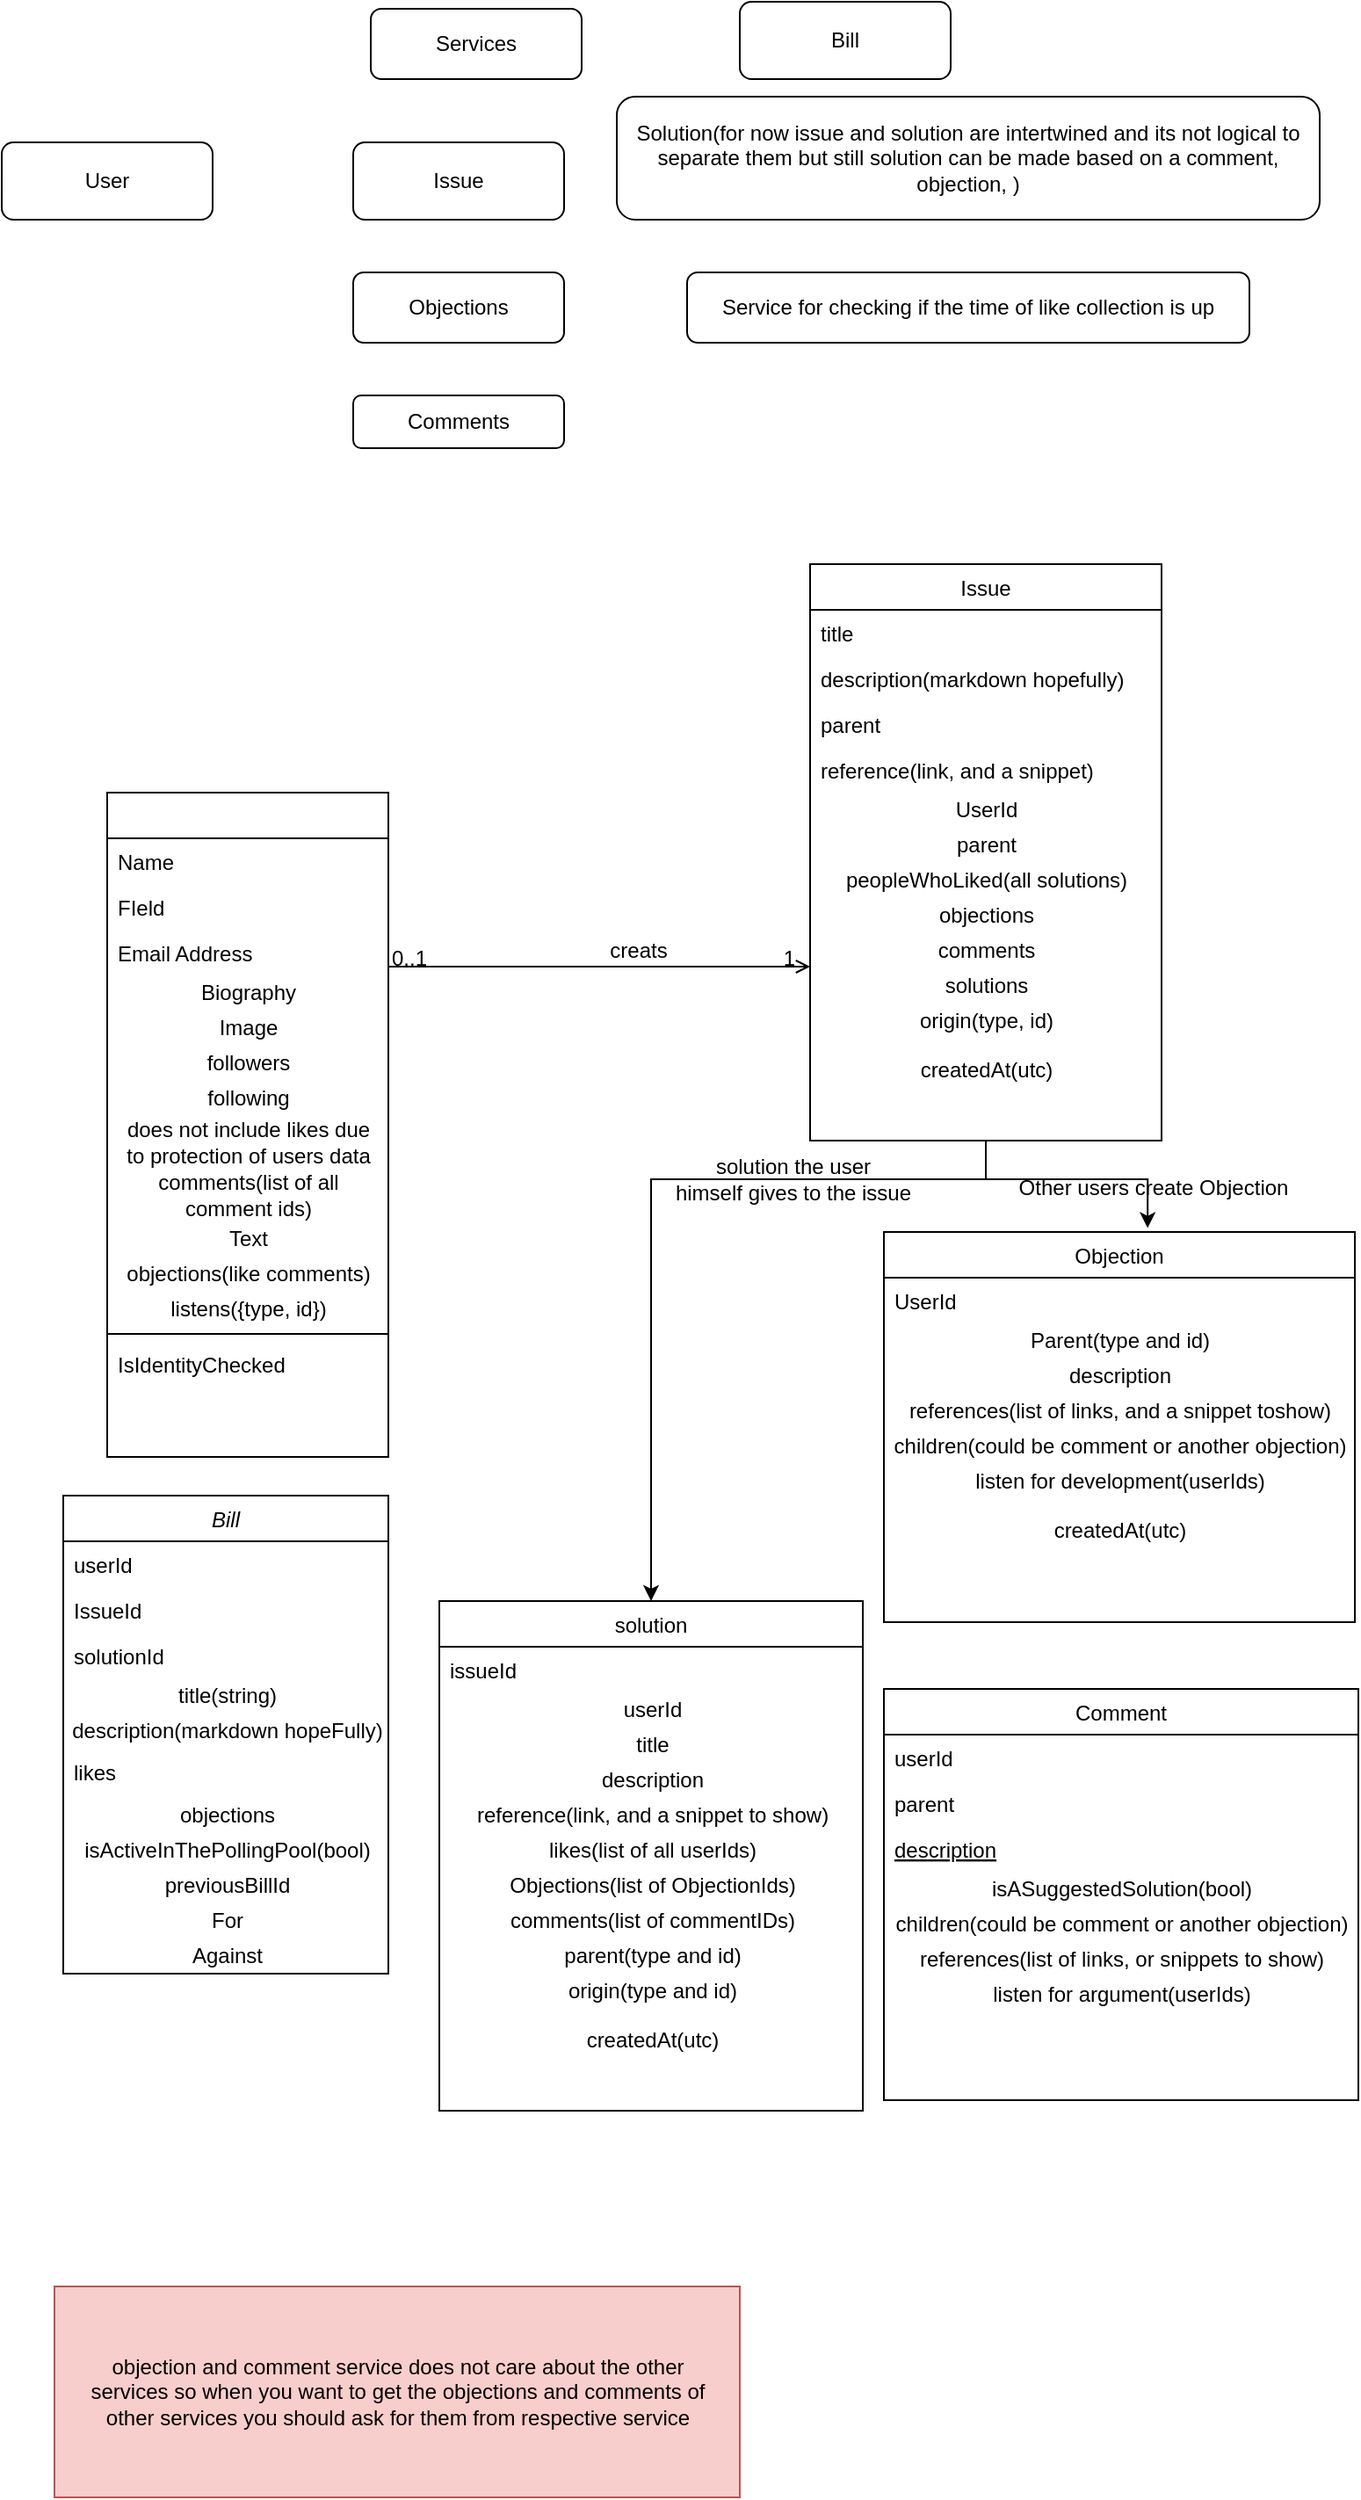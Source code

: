 <mxfile version="14.2.9" type="github">
  <diagram id="C5RBs43oDa-KdzZeNtuy" name="Page-1">
    <mxGraphModel dx="868" dy="1620" grid="1" gridSize="10" guides="1" tooltips="1" connect="1" arrows="1" fold="1" page="1" pageScale="1" pageWidth="827" pageHeight="1169" math="0" shadow="0">
      <root>
        <mxCell id="WIyWlLk6GJQsqaUBKTNV-0" />
        <mxCell id="WIyWlLk6GJQsqaUBKTNV-1" parent="WIyWlLk6GJQsqaUBKTNV-0" />
        <mxCell id="zkfFHV4jXpPFQw0GAbJ--0" value="&#xa;" style="swimlane;fontStyle=2;align=center;verticalAlign=top;childLayout=stackLayout;horizontal=1;startSize=26;horizontalStack=0;resizeParent=1;resizeLast=0;collapsible=1;marginBottom=0;rounded=0;shadow=0;strokeWidth=1;" parent="WIyWlLk6GJQsqaUBKTNV-1" vertex="1">
          <mxGeometry x="110" y="-100" width="160" height="378" as="geometry">
            <mxRectangle x="110" y="60" width="160" height="26" as="alternateBounds" />
          </mxGeometry>
        </mxCell>
        <mxCell id="zkfFHV4jXpPFQw0GAbJ--1" value="Name" style="text;align=left;verticalAlign=top;spacingLeft=4;spacingRight=4;overflow=hidden;rotatable=0;points=[[0,0.5],[1,0.5]];portConstraint=eastwest;" parent="zkfFHV4jXpPFQw0GAbJ--0" vertex="1">
          <mxGeometry y="26" width="160" height="26" as="geometry" />
        </mxCell>
        <mxCell id="zkfFHV4jXpPFQw0GAbJ--2" value="FIeld" style="text;align=left;verticalAlign=top;spacingLeft=4;spacingRight=4;overflow=hidden;rotatable=0;points=[[0,0.5],[1,0.5]];portConstraint=eastwest;rounded=0;shadow=0;html=0;" parent="zkfFHV4jXpPFQw0GAbJ--0" vertex="1">
          <mxGeometry y="52" width="160" height="26" as="geometry" />
        </mxCell>
        <mxCell id="zkfFHV4jXpPFQw0GAbJ--3" value="Email Address" style="text;align=left;verticalAlign=top;spacingLeft=4;spacingRight=4;overflow=hidden;rotatable=0;points=[[0,0.5],[1,0.5]];portConstraint=eastwest;rounded=0;shadow=0;html=0;" parent="zkfFHV4jXpPFQw0GAbJ--0" vertex="1">
          <mxGeometry y="78" width="160" height="26" as="geometry" />
        </mxCell>
        <mxCell id="zxh_IOJaUzvvRiPsSw9C-1" value="Biography" style="text;html=1;resizable=0;autosize=1;align=center;verticalAlign=middle;points=[];fillColor=none;strokeColor=none;rounded=0;" parent="zkfFHV4jXpPFQw0GAbJ--0" vertex="1">
          <mxGeometry y="104" width="160" height="20" as="geometry" />
        </mxCell>
        <mxCell id="zxh_IOJaUzvvRiPsSw9C-0" value="Image" style="text;html=1;resizable=0;autosize=1;align=center;verticalAlign=middle;points=[];fillColor=none;strokeColor=none;rounded=0;" parent="zkfFHV4jXpPFQw0GAbJ--0" vertex="1">
          <mxGeometry y="124" width="160" height="20" as="geometry" />
        </mxCell>
        <mxCell id="zxh_IOJaUzvvRiPsSw9C-3" value="followers" style="text;html=1;resizable=0;autosize=1;align=center;verticalAlign=middle;points=[];fillColor=none;strokeColor=none;rounded=0;" parent="zkfFHV4jXpPFQw0GAbJ--0" vertex="1">
          <mxGeometry y="144" width="160" height="20" as="geometry" />
        </mxCell>
        <mxCell id="zxh_IOJaUzvvRiPsSw9C-2" value="following" style="text;html=1;resizable=0;autosize=1;align=center;verticalAlign=middle;points=[];fillColor=none;strokeColor=none;rounded=0;" parent="zkfFHV4jXpPFQw0GAbJ--0" vertex="1">
          <mxGeometry y="164" width="160" height="20" as="geometry" />
        </mxCell>
        <mxCell id="tyq_wy61kWTudvRGBjyL-11" value="&lt;div&gt;does not include likes due&lt;/div&gt;&lt;div&gt;to protection of users data&lt;br&gt;&lt;/div&gt;" style="text;html=1;resizable=0;autosize=1;align=center;verticalAlign=middle;points=[];fillColor=none;strokeColor=none;rounded=0;" parent="zkfFHV4jXpPFQw0GAbJ--0" vertex="1">
          <mxGeometry y="184" width="160" height="30" as="geometry" />
        </mxCell>
        <mxCell id="tyq_wy61kWTudvRGBjyL-12" value="&lt;div&gt;comments(list of all&lt;/div&gt;&lt;div&gt;comment ids)&lt;/div&gt;" style="text;html=1;resizable=0;autosize=1;align=center;verticalAlign=middle;points=[];fillColor=none;strokeColor=none;rounded=0;" parent="zkfFHV4jXpPFQw0GAbJ--0" vertex="1">
          <mxGeometry y="214" width="160" height="30" as="geometry" />
        </mxCell>
        <mxCell id="tyq_wy61kWTudvRGBjyL-14" value="Text" style="text;html=1;resizable=0;autosize=1;align=center;verticalAlign=middle;points=[];fillColor=none;strokeColor=none;rounded=0;" parent="zkfFHV4jXpPFQw0GAbJ--0" vertex="1">
          <mxGeometry y="244" width="160" height="20" as="geometry" />
        </mxCell>
        <mxCell id="tyq_wy61kWTudvRGBjyL-13" value="objections(like comments)" style="text;html=1;resizable=0;autosize=1;align=center;verticalAlign=middle;points=[];fillColor=none;strokeColor=none;rounded=0;" parent="zkfFHV4jXpPFQw0GAbJ--0" vertex="1">
          <mxGeometry y="264" width="160" height="20" as="geometry" />
        </mxCell>
        <mxCell id="tyq_wy61kWTudvRGBjyL-16" value="listens({type, id})" style="text;html=1;resizable=0;autosize=1;align=center;verticalAlign=middle;points=[];fillColor=none;strokeColor=none;rounded=0;" parent="zkfFHV4jXpPFQw0GAbJ--0" vertex="1">
          <mxGeometry y="284" width="160" height="20" as="geometry" />
        </mxCell>
        <mxCell id="zkfFHV4jXpPFQw0GAbJ--4" value="" style="line;html=1;strokeWidth=1;align=left;verticalAlign=middle;spacingTop=-1;spacingLeft=3;spacingRight=3;rotatable=0;labelPosition=right;points=[];portConstraint=eastwest;" parent="zkfFHV4jXpPFQw0GAbJ--0" vertex="1">
          <mxGeometry y="304" width="160" height="8" as="geometry" />
        </mxCell>
        <mxCell id="zkfFHV4jXpPFQw0GAbJ--5" value="IsIdentityChecked" style="text;align=left;verticalAlign=top;spacingLeft=4;spacingRight=4;overflow=hidden;rotatable=0;points=[[0,0.5],[1,0.5]];portConstraint=eastwest;" parent="zkfFHV4jXpPFQw0GAbJ--0" vertex="1">
          <mxGeometry y="312" width="160" height="26" as="geometry" />
        </mxCell>
        <mxCell id="zkfFHV4jXpPFQw0GAbJ--6" value="Comment" style="swimlane;fontStyle=0;align=center;verticalAlign=top;childLayout=stackLayout;horizontal=1;startSize=26;horizontalStack=0;resizeParent=1;resizeLast=0;collapsible=1;marginBottom=0;rounded=0;shadow=0;strokeWidth=1;" parent="WIyWlLk6GJQsqaUBKTNV-1" vertex="1">
          <mxGeometry x="552" y="410" width="270" height="234" as="geometry">
            <mxRectangle x="130" y="380" width="160" height="26" as="alternateBounds" />
          </mxGeometry>
        </mxCell>
        <mxCell id="zkfFHV4jXpPFQw0GAbJ--7" value="userId" style="text;align=left;verticalAlign=top;spacingLeft=4;spacingRight=4;overflow=hidden;rotatable=0;points=[[0,0.5],[1,0.5]];portConstraint=eastwest;" parent="zkfFHV4jXpPFQw0GAbJ--6" vertex="1">
          <mxGeometry y="26" width="270" height="26" as="geometry" />
        </mxCell>
        <mxCell id="zkfFHV4jXpPFQw0GAbJ--8" value="parent" style="text;align=left;verticalAlign=top;spacingLeft=4;spacingRight=4;overflow=hidden;rotatable=0;points=[[0,0.5],[1,0.5]];portConstraint=eastwest;rounded=0;shadow=0;html=0;" parent="zkfFHV4jXpPFQw0GAbJ--6" vertex="1">
          <mxGeometry y="52" width="270" height="26" as="geometry" />
        </mxCell>
        <mxCell id="zkfFHV4jXpPFQw0GAbJ--10" value="description" style="text;align=left;verticalAlign=top;spacingLeft=4;spacingRight=4;overflow=hidden;rotatable=0;points=[[0,0.5],[1,0.5]];portConstraint=eastwest;fontStyle=4" parent="zkfFHV4jXpPFQw0GAbJ--6" vertex="1">
          <mxGeometry y="78" width="270" height="26" as="geometry" />
        </mxCell>
        <mxCell id="zxh_IOJaUzvvRiPsSw9C-47" value="isASuggestedSolution(bool)" style="text;html=1;resizable=0;autosize=1;align=center;verticalAlign=middle;points=[];fillColor=none;strokeColor=none;rounded=0;" parent="zkfFHV4jXpPFQw0GAbJ--6" vertex="1">
          <mxGeometry y="104" width="270" height="20" as="geometry" />
        </mxCell>
        <mxCell id="Yoz-Cq8pjtPI0Sw9EVgI-1" value="children(could be comment or another objection)" style="text;html=1;resizable=0;autosize=1;align=center;verticalAlign=middle;points=[];fillColor=none;strokeColor=none;rounded=0;" parent="zkfFHV4jXpPFQw0GAbJ--6" vertex="1">
          <mxGeometry y="124" width="270" height="20" as="geometry" />
        </mxCell>
        <mxCell id="rIaj8euSUsr_NjJzYKaY-0" value="references(list of links, or snippets to show)" style="text;html=1;resizable=0;autosize=1;align=center;verticalAlign=middle;points=[];fillColor=none;strokeColor=none;rounded=0;" parent="zkfFHV4jXpPFQw0GAbJ--6" vertex="1">
          <mxGeometry y="144" width="270" height="20" as="geometry" />
        </mxCell>
        <mxCell id="tyq_wy61kWTudvRGBjyL-3" value="listen for argument(userIds)" style="text;html=1;resizable=0;autosize=1;align=center;verticalAlign=middle;points=[];fillColor=none;strokeColor=none;rounded=0;" parent="zkfFHV4jXpPFQw0GAbJ--6" vertex="1">
          <mxGeometry y="164" width="270" height="20" as="geometry" />
        </mxCell>
        <mxCell id="zkfFHV4jXpPFQw0GAbJ--13" value="Objection" style="swimlane;fontStyle=0;align=center;verticalAlign=top;childLayout=stackLayout;horizontal=1;startSize=26;horizontalStack=0;resizeParent=1;resizeLast=0;collapsible=1;marginBottom=0;rounded=0;shadow=0;strokeWidth=1;" parent="WIyWlLk6GJQsqaUBKTNV-1" vertex="1">
          <mxGeometry x="552" y="150" width="268" height="222" as="geometry">
            <mxRectangle x="340" y="380" width="170" height="26" as="alternateBounds" />
          </mxGeometry>
        </mxCell>
        <mxCell id="zkfFHV4jXpPFQw0GAbJ--14" value="UserId" style="text;align=left;verticalAlign=top;spacingLeft=4;spacingRight=4;overflow=hidden;rotatable=0;points=[[0,0.5],[1,0.5]];portConstraint=eastwest;" parent="zkfFHV4jXpPFQw0GAbJ--13" vertex="1">
          <mxGeometry y="26" width="268" height="26" as="geometry" />
        </mxCell>
        <mxCell id="zxh_IOJaUzvvRiPsSw9C-12" value="Parent(type and id)" style="text;html=1;resizable=0;autosize=1;align=center;verticalAlign=middle;points=[];fillColor=none;strokeColor=none;rounded=0;" parent="zkfFHV4jXpPFQw0GAbJ--13" vertex="1">
          <mxGeometry y="52" width="268" height="20" as="geometry" />
        </mxCell>
        <mxCell id="zxh_IOJaUzvvRiPsSw9C-13" value="description" style="text;html=1;resizable=0;autosize=1;align=center;verticalAlign=middle;points=[];fillColor=none;strokeColor=none;rounded=0;" parent="zkfFHV4jXpPFQw0GAbJ--13" vertex="1">
          <mxGeometry y="72" width="268" height="20" as="geometry" />
        </mxCell>
        <mxCell id="zxh_IOJaUzvvRiPsSw9C-14" value="references(list of links, and a snippet toshow)" style="text;html=1;resizable=0;autosize=1;align=center;verticalAlign=middle;points=[];fillColor=none;strokeColor=none;rounded=0;" parent="zkfFHV4jXpPFQw0GAbJ--13" vertex="1">
          <mxGeometry y="92" width="268" height="20" as="geometry" />
        </mxCell>
        <mxCell id="Yoz-Cq8pjtPI0Sw9EVgI-0" value="children(could be comment or another objection)" style="text;html=1;resizable=0;autosize=1;align=center;verticalAlign=middle;points=[];fillColor=none;strokeColor=none;rounded=0;" parent="zkfFHV4jXpPFQw0GAbJ--13" vertex="1">
          <mxGeometry y="112" width="268" height="20" as="geometry" />
        </mxCell>
        <mxCell id="tyq_wy61kWTudvRGBjyL-2" value="listen for development(userIds)" style="text;html=1;resizable=0;autosize=1;align=center;verticalAlign=middle;points=[];fillColor=none;strokeColor=none;rounded=0;" parent="zkfFHV4jXpPFQw0GAbJ--13" vertex="1">
          <mxGeometry y="132" width="268" height="20" as="geometry" />
        </mxCell>
        <mxCell id="ktUT5u6oJ19EP6v2TXps-3" value="&#xa;createdAt(utc)&#xa;&#xa;" style="text;html=1;resizable=0;autosize=1;align=center;verticalAlign=middle;points=[];fillColor=none;strokeColor=none;rounded=0;" parent="zkfFHV4jXpPFQw0GAbJ--13" vertex="1">
          <mxGeometry y="152" width="268" height="50" as="geometry" />
        </mxCell>
        <mxCell id="zxh_IOJaUzvvRiPsSw9C-9" style="edgeStyle=orthogonalEdgeStyle;rounded=0;orthogonalLoop=1;jettySize=auto;html=1;exitX=0.5;exitY=1;exitDx=0;exitDy=0;entryX=0.56;entryY=-0.01;entryDx=0;entryDy=0;entryPerimeter=0;" parent="WIyWlLk6GJQsqaUBKTNV-1" source="zkfFHV4jXpPFQw0GAbJ--17" target="zkfFHV4jXpPFQw0GAbJ--13" edge="1">
          <mxGeometry relative="1" as="geometry">
            <Array as="points">
              <mxPoint x="610" y="120" />
              <mxPoint x="702" y="120" />
            </Array>
            <mxPoint x="800" y="90" as="targetPoint" />
          </mxGeometry>
        </mxCell>
        <mxCell id="zxh_IOJaUzvvRiPsSw9C-21" style="edgeStyle=orthogonalEdgeStyle;rounded=0;orthogonalLoop=1;jettySize=auto;html=1;exitX=0.5;exitY=1;exitDx=0;exitDy=0;entryX=0.5;entryY=0;entryDx=0;entryDy=0;" parent="WIyWlLk6GJQsqaUBKTNV-1" source="zkfFHV4jXpPFQw0GAbJ--17" target="zxh_IOJaUzvvRiPsSw9C-15" edge="1">
          <mxGeometry relative="1" as="geometry">
            <Array as="points">
              <mxPoint x="610" y="120" />
              <mxPoint x="420" y="120" />
            </Array>
          </mxGeometry>
        </mxCell>
        <mxCell id="zkfFHV4jXpPFQw0GAbJ--17" value="Issue" style="swimlane;fontStyle=0;align=center;verticalAlign=top;childLayout=stackLayout;horizontal=1;startSize=26;horizontalStack=0;resizeParent=1;resizeLast=0;collapsible=1;marginBottom=0;rounded=0;shadow=0;strokeWidth=1;" parent="WIyWlLk6GJQsqaUBKTNV-1" vertex="1">
          <mxGeometry x="510" y="-230" width="200" height="328" as="geometry">
            <mxRectangle x="508" y="47" width="160" height="26" as="alternateBounds" />
          </mxGeometry>
        </mxCell>
        <mxCell id="zkfFHV4jXpPFQw0GAbJ--18" value="title" style="text;align=left;verticalAlign=top;spacingLeft=4;spacingRight=4;overflow=hidden;rotatable=0;points=[[0,0.5],[1,0.5]];portConstraint=eastwest;" parent="zkfFHV4jXpPFQw0GAbJ--17" vertex="1">
          <mxGeometry y="26" width="200" height="26" as="geometry" />
        </mxCell>
        <mxCell id="zkfFHV4jXpPFQw0GAbJ--19" value="description(markdown hopefully)" style="text;align=left;verticalAlign=top;spacingLeft=4;spacingRight=4;overflow=hidden;rotatable=0;points=[[0,0.5],[1,0.5]];portConstraint=eastwest;rounded=0;shadow=0;html=0;" parent="zkfFHV4jXpPFQw0GAbJ--17" vertex="1">
          <mxGeometry y="52" width="200" height="26" as="geometry" />
        </mxCell>
        <mxCell id="zkfFHV4jXpPFQw0GAbJ--21" value="parent" style="text;align=left;verticalAlign=top;spacingLeft=4;spacingRight=4;overflow=hidden;rotatable=0;points=[[0,0.5],[1,0.5]];portConstraint=eastwest;rounded=0;shadow=0;html=0;" parent="zkfFHV4jXpPFQw0GAbJ--17" vertex="1">
          <mxGeometry y="78" width="200" height="26" as="geometry" />
        </mxCell>
        <mxCell id="zkfFHV4jXpPFQw0GAbJ--22" value="reference(link, and a snippet)" style="text;align=left;verticalAlign=top;spacingLeft=4;spacingRight=4;overflow=hidden;rotatable=0;points=[[0,0.5],[1,0.5]];portConstraint=eastwest;rounded=0;shadow=0;html=0;" parent="zkfFHV4jXpPFQw0GAbJ--17" vertex="1">
          <mxGeometry y="104" width="200" height="26" as="geometry" />
        </mxCell>
        <mxCell id="zxh_IOJaUzvvRiPsSw9C-11" value="UserId" style="text;html=1;resizable=0;autosize=1;align=center;verticalAlign=middle;points=[];fillColor=none;strokeColor=none;rounded=0;" parent="zkfFHV4jXpPFQw0GAbJ--17" vertex="1">
          <mxGeometry y="130" width="200" height="20" as="geometry" />
        </mxCell>
        <mxCell id="zxh_IOJaUzvvRiPsSw9C-33" value="parent" style="text;html=1;resizable=0;autosize=1;align=center;verticalAlign=middle;points=[];fillColor=none;strokeColor=none;rounded=0;" parent="zkfFHV4jXpPFQw0GAbJ--17" vertex="1">
          <mxGeometry y="150" width="200" height="20" as="geometry" />
        </mxCell>
        <mxCell id="zxh_IOJaUzvvRiPsSw9C-34" value="peopleWhoLiked(all solutions)" style="text;html=1;resizable=0;autosize=1;align=center;verticalAlign=middle;points=[];fillColor=none;strokeColor=none;rounded=0;" parent="zkfFHV4jXpPFQw0GAbJ--17" vertex="1">
          <mxGeometry y="170" width="200" height="20" as="geometry" />
        </mxCell>
        <mxCell id="zxh_IOJaUzvvRiPsSw9C-38" value="objections" style="text;html=1;resizable=0;autosize=1;align=center;verticalAlign=middle;points=[];fillColor=none;strokeColor=none;rounded=0;" parent="zkfFHV4jXpPFQw0GAbJ--17" vertex="1">
          <mxGeometry y="190" width="200" height="20" as="geometry" />
        </mxCell>
        <mxCell id="zxh_IOJaUzvvRiPsSw9C-39" value="comments" style="text;html=1;resizable=0;autosize=1;align=center;verticalAlign=middle;points=[];fillColor=none;strokeColor=none;rounded=0;" parent="zkfFHV4jXpPFQw0GAbJ--17" vertex="1">
          <mxGeometry y="210" width="200" height="20" as="geometry" />
        </mxCell>
        <mxCell id="Yoz-Cq8pjtPI0Sw9EVgI-4" value="solutions" style="text;html=1;resizable=0;autosize=1;align=center;verticalAlign=middle;points=[];fillColor=none;strokeColor=none;rounded=0;" parent="zkfFHV4jXpPFQw0GAbJ--17" vertex="1">
          <mxGeometry y="230" width="200" height="20" as="geometry" />
        </mxCell>
        <mxCell id="UheMjuMVvRFDNfOyZ5eY-12" value="origin(type, id)" style="text;html=1;resizable=0;autosize=1;align=center;verticalAlign=middle;points=[];fillColor=none;strokeColor=none;rounded=0;" parent="zkfFHV4jXpPFQw0GAbJ--17" vertex="1">
          <mxGeometry y="250" width="200" height="20" as="geometry" />
        </mxCell>
        <mxCell id="ktUT5u6oJ19EP6v2TXps-4" value="&#xa;createdAt(utc)&#xa;&#xa;" style="text;html=1;resizable=0;autosize=1;align=center;verticalAlign=middle;points=[];fillColor=none;strokeColor=none;rounded=0;" parent="zkfFHV4jXpPFQw0GAbJ--17" vertex="1">
          <mxGeometry y="270" width="200" height="50" as="geometry" />
        </mxCell>
        <mxCell id="zkfFHV4jXpPFQw0GAbJ--26" value="" style="endArrow=open;shadow=0;strokeWidth=1;rounded=0;endFill=1;edgeStyle=elbowEdgeStyle;elbow=vertical;" parent="WIyWlLk6GJQsqaUBKTNV-1" source="zkfFHV4jXpPFQw0GAbJ--0" target="zkfFHV4jXpPFQw0GAbJ--17" edge="1">
          <mxGeometry x="0.5" y="41" relative="1" as="geometry">
            <mxPoint x="380" y="192" as="sourcePoint" />
            <mxPoint x="540" y="192" as="targetPoint" />
            <mxPoint x="-40" y="32" as="offset" />
          </mxGeometry>
        </mxCell>
        <mxCell id="zkfFHV4jXpPFQw0GAbJ--27" value="0..1" style="resizable=0;align=left;verticalAlign=bottom;labelBackgroundColor=none;fontSize=12;" parent="zkfFHV4jXpPFQw0GAbJ--26" connectable="0" vertex="1">
          <mxGeometry x="-1" relative="1" as="geometry">
            <mxPoint y="4" as="offset" />
          </mxGeometry>
        </mxCell>
        <mxCell id="zkfFHV4jXpPFQw0GAbJ--28" value="1" style="resizable=0;align=right;verticalAlign=bottom;labelBackgroundColor=none;fontSize=12;" parent="zkfFHV4jXpPFQw0GAbJ--26" connectable="0" vertex="1">
          <mxGeometry x="1" relative="1" as="geometry">
            <mxPoint x="-7" y="4" as="offset" />
          </mxGeometry>
        </mxCell>
        <mxCell id="zkfFHV4jXpPFQw0GAbJ--29" value="creats" style="text;html=1;resizable=0;points=[];;align=center;verticalAlign=middle;labelBackgroundColor=none;rounded=0;shadow=0;strokeWidth=1;fontSize=12;" parent="zkfFHV4jXpPFQw0GAbJ--26" vertex="1" connectable="0">
          <mxGeometry x="0.5" y="49" relative="1" as="geometry">
            <mxPoint x="-38" y="40" as="offset" />
          </mxGeometry>
        </mxCell>
        <mxCell id="zxh_IOJaUzvvRiPsSw9C-10" value="Other users create Objection" style="text;html=1;resizable=0;autosize=1;align=center;verticalAlign=middle;points=[];fillColor=none;strokeColor=none;rounded=0;" parent="WIyWlLk6GJQsqaUBKTNV-1" vertex="1">
          <mxGeometry x="620" y="115" width="170" height="20" as="geometry" />
        </mxCell>
        <mxCell id="zxh_IOJaUzvvRiPsSw9C-15" value="solution" style="swimlane;fontStyle=0;align=center;verticalAlign=top;childLayout=stackLayout;horizontal=1;startSize=26;horizontalStack=0;resizeParent=1;resizeLast=0;collapsible=1;marginBottom=0;rounded=0;shadow=0;strokeWidth=1;" parent="WIyWlLk6GJQsqaUBKTNV-1" vertex="1">
          <mxGeometry x="299" y="360" width="241" height="290" as="geometry">
            <mxRectangle x="470" y="310" width="170" height="26" as="alternateBounds" />
          </mxGeometry>
        </mxCell>
        <mxCell id="zxh_IOJaUzvvRiPsSw9C-16" value="issueId" style="text;align=left;verticalAlign=top;spacingLeft=4;spacingRight=4;overflow=hidden;rotatable=0;points=[[0,0.5],[1,0.5]];portConstraint=eastwest;" parent="zxh_IOJaUzvvRiPsSw9C-15" vertex="1">
          <mxGeometry y="26" width="241" height="26" as="geometry" />
        </mxCell>
        <mxCell id="zxh_IOJaUzvvRiPsSw9C-17" value="userId" style="text;html=1;resizable=0;autosize=1;align=center;verticalAlign=middle;points=[];fillColor=none;strokeColor=none;rounded=0;" parent="zxh_IOJaUzvvRiPsSw9C-15" vertex="1">
          <mxGeometry y="52" width="241" height="20" as="geometry" />
        </mxCell>
        <mxCell id="zxh_IOJaUzvvRiPsSw9C-18" value="title" style="text;html=1;resizable=0;autosize=1;align=center;verticalAlign=middle;points=[];fillColor=none;strokeColor=none;rounded=0;" parent="zxh_IOJaUzvvRiPsSw9C-15" vertex="1">
          <mxGeometry y="72" width="241" height="20" as="geometry" />
        </mxCell>
        <mxCell id="zxh_IOJaUzvvRiPsSw9C-19" value="description" style="text;html=1;resizable=0;autosize=1;align=center;verticalAlign=middle;points=[];fillColor=none;strokeColor=none;rounded=0;" parent="zxh_IOJaUzvvRiPsSw9C-15" vertex="1">
          <mxGeometry y="92" width="241" height="20" as="geometry" />
        </mxCell>
        <mxCell id="zxh_IOJaUzvvRiPsSw9C-20" value="reference(link, and a snippet to show)" style="text;html=1;resizable=0;autosize=1;align=center;verticalAlign=middle;points=[];fillColor=none;strokeColor=none;rounded=0;" parent="zxh_IOJaUzvvRiPsSw9C-15" vertex="1">
          <mxGeometry y="112" width="241" height="20" as="geometry" />
        </mxCell>
        <mxCell id="zxh_IOJaUzvvRiPsSw9C-35" value="likes(list of all userIds)" style="text;html=1;resizable=0;autosize=1;align=center;verticalAlign=middle;points=[];fillColor=none;strokeColor=none;rounded=0;" parent="zxh_IOJaUzvvRiPsSw9C-15" vertex="1">
          <mxGeometry y="132" width="241" height="20" as="geometry" />
        </mxCell>
        <mxCell id="zxh_IOJaUzvvRiPsSw9C-36" value="Objections(list of ObjectionIds)" style="text;html=1;resizable=0;autosize=1;align=center;verticalAlign=middle;points=[];fillColor=none;strokeColor=none;rounded=0;" parent="zxh_IOJaUzvvRiPsSw9C-15" vertex="1">
          <mxGeometry y="152" width="241" height="20" as="geometry" />
        </mxCell>
        <mxCell id="zxh_IOJaUzvvRiPsSw9C-37" value="comments(list of commentIDs)" style="text;html=1;resizable=0;autosize=1;align=center;verticalAlign=middle;points=[];fillColor=none;strokeColor=none;rounded=0;" parent="zxh_IOJaUzvvRiPsSw9C-15" vertex="1">
          <mxGeometry y="172" width="241" height="20" as="geometry" />
        </mxCell>
        <mxCell id="UheMjuMVvRFDNfOyZ5eY-0" value="parent(type and id)" style="text;html=1;resizable=0;autosize=1;align=center;verticalAlign=middle;points=[];fillColor=none;strokeColor=none;rounded=0;" parent="zxh_IOJaUzvvRiPsSw9C-15" vertex="1">
          <mxGeometry y="192" width="241" height="20" as="geometry" />
        </mxCell>
        <mxCell id="UheMjuMVvRFDNfOyZ5eY-1" value="origin(type and id)" style="text;html=1;resizable=0;autosize=1;align=center;verticalAlign=middle;points=[];fillColor=none;strokeColor=none;rounded=0;" parent="zxh_IOJaUzvvRiPsSw9C-15" vertex="1">
          <mxGeometry y="212" width="241" height="20" as="geometry" />
        </mxCell>
        <mxCell id="ktUT5u6oJ19EP6v2TXps-0" value="&#xa;createdAt(utc)&#xa;&#xa;" style="text;html=1;resizable=0;autosize=1;align=center;verticalAlign=middle;points=[];fillColor=none;strokeColor=none;rounded=0;" parent="zxh_IOJaUzvvRiPsSw9C-15" vertex="1">
          <mxGeometry y="232" width="241" height="50" as="geometry" />
        </mxCell>
        <mxCell id="zxh_IOJaUzvvRiPsSw9C-22" value="&lt;div&gt;solution the user&lt;/div&gt;&lt;div&gt;himself gives to the issue&lt;br&gt;&lt;/div&gt;" style="text;html=1;resizable=0;autosize=1;align=center;verticalAlign=middle;points=[];fillColor=none;strokeColor=none;rounded=0;" parent="WIyWlLk6GJQsqaUBKTNV-1" vertex="1">
          <mxGeometry x="420" y="105" width="160" height="30" as="geometry" />
        </mxCell>
        <mxCell id="zxh_IOJaUzvvRiPsSw9C-23" value="Bill" style="swimlane;fontStyle=2;align=center;verticalAlign=top;childLayout=stackLayout;horizontal=1;startSize=26;horizontalStack=0;resizeParent=1;resizeLast=0;collapsible=1;marginBottom=0;rounded=0;shadow=0;strokeWidth=1;" parent="WIyWlLk6GJQsqaUBKTNV-1" vertex="1">
          <mxGeometry x="85" y="300" width="185" height="272" as="geometry">
            <mxRectangle x="110" y="60" width="160" height="26" as="alternateBounds" />
          </mxGeometry>
        </mxCell>
        <mxCell id="zxh_IOJaUzvvRiPsSw9C-24" value="userId" style="text;align=left;verticalAlign=top;spacingLeft=4;spacingRight=4;overflow=hidden;rotatable=0;points=[[0,0.5],[1,0.5]];portConstraint=eastwest;" parent="zxh_IOJaUzvvRiPsSw9C-23" vertex="1">
          <mxGeometry y="26" width="185" height="26" as="geometry" />
        </mxCell>
        <mxCell id="zxh_IOJaUzvvRiPsSw9C-25" value="IssueId" style="text;align=left;verticalAlign=top;spacingLeft=4;spacingRight=4;overflow=hidden;rotatable=0;points=[[0,0.5],[1,0.5]];portConstraint=eastwest;rounded=0;shadow=0;html=0;" parent="zxh_IOJaUzvvRiPsSw9C-23" vertex="1">
          <mxGeometry y="52" width="185" height="26" as="geometry" />
        </mxCell>
        <mxCell id="zxh_IOJaUzvvRiPsSw9C-26" value="solutionId" style="text;align=left;verticalAlign=top;spacingLeft=4;spacingRight=4;overflow=hidden;rotatable=0;points=[[0,0.5],[1,0.5]];portConstraint=eastwest;rounded=0;shadow=0;html=0;" parent="zxh_IOJaUzvvRiPsSw9C-23" vertex="1">
          <mxGeometry y="78" width="185" height="26" as="geometry" />
        </mxCell>
        <mxCell id="zxh_IOJaUzvvRiPsSw9C-48" value="title(string)" style="text;html=1;resizable=0;autosize=1;align=center;verticalAlign=middle;points=[];fillColor=none;strokeColor=none;rounded=0;" parent="zxh_IOJaUzvvRiPsSw9C-23" vertex="1">
          <mxGeometry y="104" width="185" height="20" as="geometry" />
        </mxCell>
        <mxCell id="zxh_IOJaUzvvRiPsSw9C-49" value="description(markdown hopeFully)" style="text;html=1;resizable=0;autosize=1;align=center;verticalAlign=middle;points=[];fillColor=none;strokeColor=none;rounded=0;" parent="zxh_IOJaUzvvRiPsSw9C-23" vertex="1">
          <mxGeometry y="124" width="185" height="20" as="geometry" />
        </mxCell>
        <mxCell id="zxh_IOJaUzvvRiPsSw9C-32" value="likes" style="text;align=left;verticalAlign=top;spacingLeft=4;spacingRight=4;overflow=hidden;rotatable=0;points=[[0,0.5],[1,0.5]];portConstraint=eastwest;" parent="zxh_IOJaUzvvRiPsSw9C-23" vertex="1">
          <mxGeometry y="144" width="185" height="28" as="geometry" />
        </mxCell>
        <mxCell id="zxh_IOJaUzvvRiPsSw9C-27" value="objections" style="text;html=1;resizable=0;autosize=1;align=center;verticalAlign=middle;points=[];fillColor=none;strokeColor=none;rounded=0;" parent="zxh_IOJaUzvvRiPsSw9C-23" vertex="1">
          <mxGeometry y="172" width="185" height="20" as="geometry" />
        </mxCell>
        <mxCell id="zxh_IOJaUzvvRiPsSw9C-43" value="isActiveInThePollingPool(bool)" style="text;html=1;resizable=0;autosize=1;align=center;verticalAlign=middle;points=[];fillColor=none;strokeColor=none;rounded=0;" parent="zxh_IOJaUzvvRiPsSw9C-23" vertex="1">
          <mxGeometry y="192" width="185" height="20" as="geometry" />
        </mxCell>
        <mxCell id="zxh_IOJaUzvvRiPsSw9C-44" value="previousBillId" style="text;html=1;resizable=0;autosize=1;align=center;verticalAlign=middle;points=[];fillColor=none;strokeColor=none;rounded=0;" parent="zxh_IOJaUzvvRiPsSw9C-23" vertex="1">
          <mxGeometry y="212" width="185" height="20" as="geometry" />
        </mxCell>
        <mxCell id="zxh_IOJaUzvvRiPsSw9C-45" value="For" style="text;html=1;resizable=0;autosize=1;align=center;verticalAlign=middle;points=[];fillColor=none;strokeColor=none;rounded=0;" parent="zxh_IOJaUzvvRiPsSw9C-23" vertex="1">
          <mxGeometry y="232" width="185" height="20" as="geometry" />
        </mxCell>
        <mxCell id="zxh_IOJaUzvvRiPsSw9C-46" value="Against" style="text;html=1;resizable=0;autosize=1;align=center;verticalAlign=middle;points=[];fillColor=none;strokeColor=none;rounded=0;" parent="zxh_IOJaUzvvRiPsSw9C-23" vertex="1">
          <mxGeometry y="252" width="185" height="20" as="geometry" />
        </mxCell>
        <mxCell id="UheMjuMVvRFDNfOyZ5eY-4" value="Services" style="rounded=1;whiteSpace=wrap;html=1;" parent="WIyWlLk6GJQsqaUBKTNV-1" vertex="1">
          <mxGeometry x="260" y="-546" width="120" height="40" as="geometry" />
        </mxCell>
        <mxCell id="UheMjuMVvRFDNfOyZ5eY-5" value="User" style="rounded=1;whiteSpace=wrap;html=1;" parent="WIyWlLk6GJQsqaUBKTNV-1" vertex="1">
          <mxGeometry x="50" y="-470" width="120" height="44" as="geometry" />
        </mxCell>
        <mxCell id="UheMjuMVvRFDNfOyZ5eY-6" value="Issue" style="rounded=1;whiteSpace=wrap;html=1;" parent="WIyWlLk6GJQsqaUBKTNV-1" vertex="1">
          <mxGeometry x="250" y="-470" width="120" height="44" as="geometry" />
        </mxCell>
        <mxCell id="UheMjuMVvRFDNfOyZ5eY-7" value="Solution(for now issue and solution are intertwined and its not logical to separate them but still solution can be made based on a comment, objection, )" style="rounded=1;whiteSpace=wrap;html=1;" parent="WIyWlLk6GJQsqaUBKTNV-1" vertex="1">
          <mxGeometry x="400" y="-496" width="400" height="70" as="geometry" />
        </mxCell>
        <mxCell id="UheMjuMVvRFDNfOyZ5eY-8" value="Objections" style="rounded=1;whiteSpace=wrap;html=1;" parent="WIyWlLk6GJQsqaUBKTNV-1" vertex="1">
          <mxGeometry x="250" y="-396" width="120" height="40" as="geometry" />
        </mxCell>
        <mxCell id="UheMjuMVvRFDNfOyZ5eY-9" value="Comments" style="rounded=1;whiteSpace=wrap;html=1;" parent="WIyWlLk6GJQsqaUBKTNV-1" vertex="1">
          <mxGeometry x="250" y="-326" width="120" height="30" as="geometry" />
        </mxCell>
        <mxCell id="UheMjuMVvRFDNfOyZ5eY-10" value="Bill" style="rounded=1;whiteSpace=wrap;html=1;" parent="WIyWlLk6GJQsqaUBKTNV-1" vertex="1">
          <mxGeometry x="470" y="-550" width="120" height="44" as="geometry" />
        </mxCell>
        <mxCell id="UheMjuMVvRFDNfOyZ5eY-11" value="Service for checking if the time of like collection is up" style="rounded=1;whiteSpace=wrap;html=1;" parent="WIyWlLk6GJQsqaUBKTNV-1" vertex="1">
          <mxGeometry x="440" y="-396" width="320" height="40" as="geometry" />
        </mxCell>
        <mxCell id="SgAOrooT0bdf1HEzyei0-1" value="" style="rounded=0;whiteSpace=wrap;html=1;fillColor=#f8cecc;strokeColor=#b85450;" vertex="1" parent="WIyWlLk6GJQsqaUBKTNV-1">
          <mxGeometry x="80" y="750" width="390" height="120" as="geometry" />
        </mxCell>
        <mxCell id="SgAOrooT0bdf1HEzyei0-2" value="&lt;div&gt;objection and comment service does not care about the other&lt;/div&gt;&lt;div&gt;services so when you want to get the objections and comments of&lt;/div&gt;&lt;div&gt;other services you should ask for them from respective service&lt;br&gt;&lt;/div&gt;" style="text;html=1;resizable=0;autosize=1;align=center;verticalAlign=middle;points=[];fillColor=none;strokeColor=none;rounded=0;" vertex="1" parent="WIyWlLk6GJQsqaUBKTNV-1">
          <mxGeometry x="90" y="785" width="370" height="50" as="geometry" />
        </mxCell>
      </root>
    </mxGraphModel>
  </diagram>
</mxfile>
